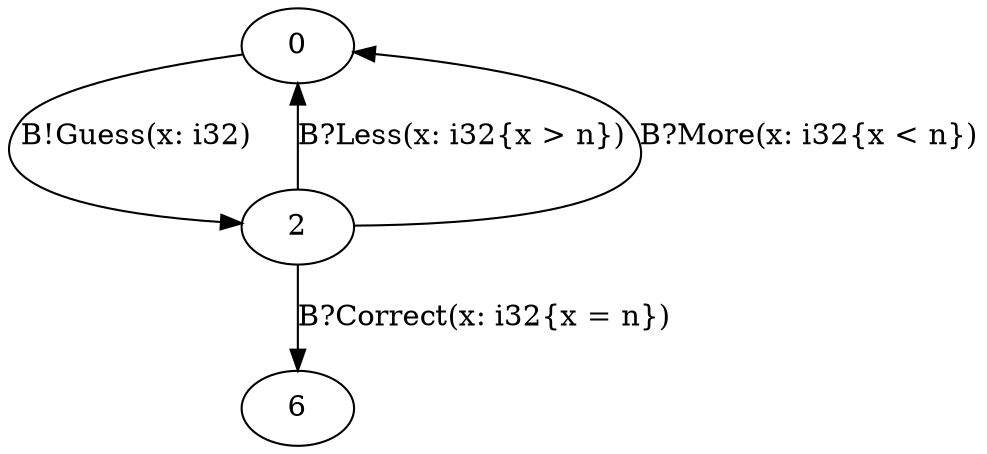 digraph C {
  0;
  2;
  6;
  
  
  0 -> 2 [label="B!Guess(x: i32)", ];
  2 -> 0 [label="B?Less(x: i32{x > n})", ];
  2 -> 0 [label="B?More(x: i32{x < n})", ];
  2 -> 6 [label="B?Correct(x: i32{x = n})", ];
  
  }
